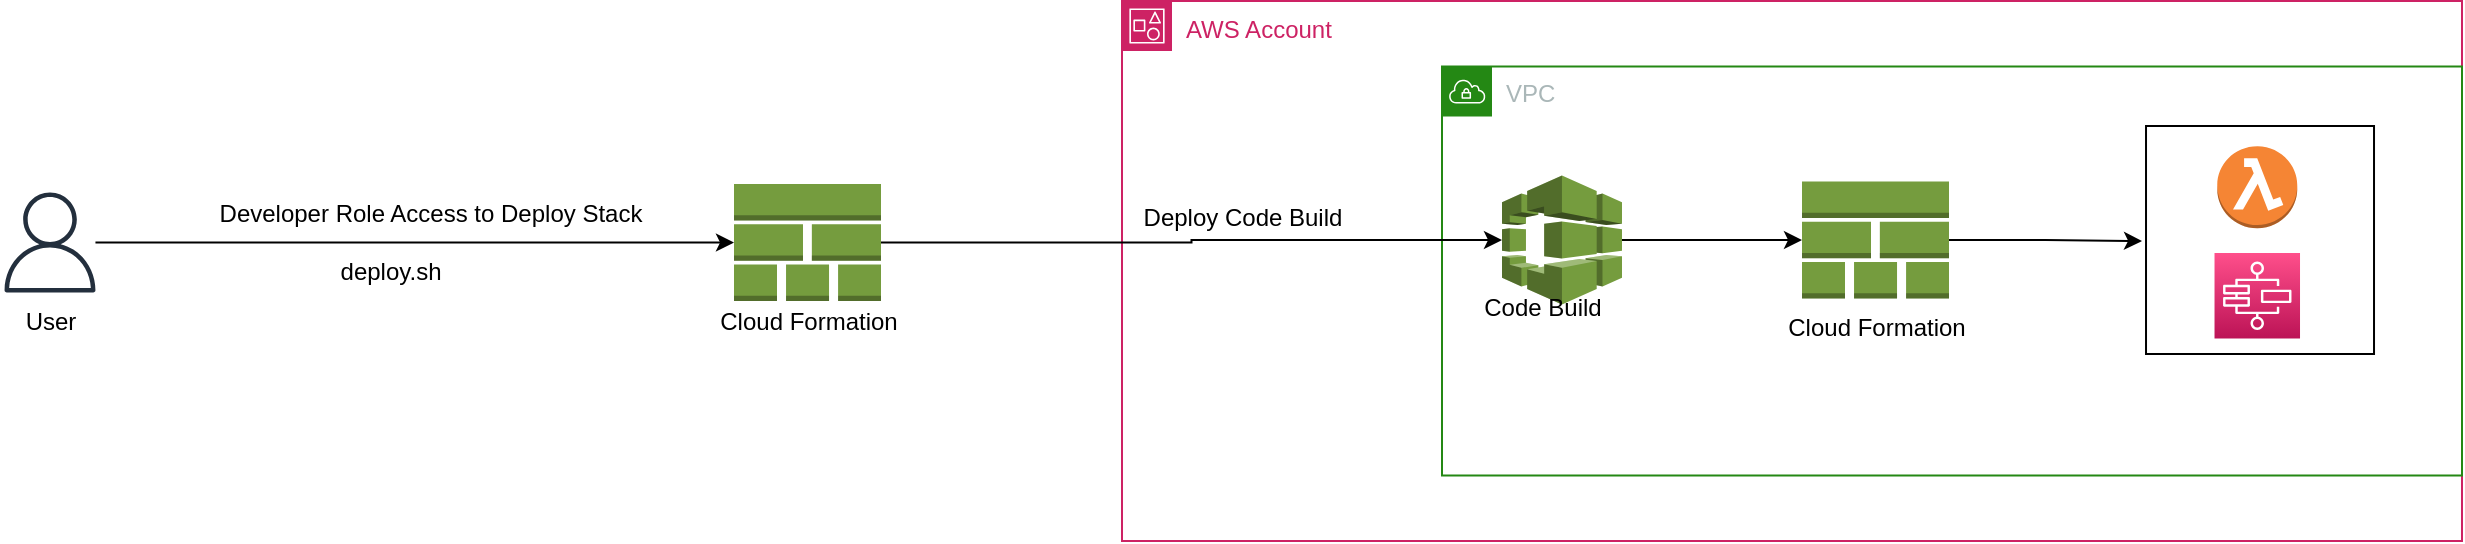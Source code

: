 <mxfile version="21.3.7" type="github">
  <diagram name="Page-1" id="7qcdaun962KcgYTjxXYZ">
    <mxGraphModel dx="1423" dy="606" grid="1" gridSize="10" guides="1" tooltips="1" connect="1" arrows="1" fold="1" page="1" pageScale="1" pageWidth="827" pageHeight="1169" math="0" shadow="0">
      <root>
        <mxCell id="0" />
        <mxCell id="1" parent="0" />
        <mxCell id="sA9GvNZ6Bi4b2Zfw29Hr-1" value="AWS Account" style="points=[[0,0],[0.25,0],[0.5,0],[0.75,0],[1,0],[1,0.25],[1,0.5],[1,0.75],[1,1],[0.75,1],[0.5,1],[0.25,1],[0,1],[0,0.75],[0,0.5],[0,0.25]];outlineConnect=0;gradientColor=none;html=1;whiteSpace=wrap;fontSize=12;fontStyle=0;container=1;pointerEvents=0;collapsible=0;recursiveResize=0;shape=mxgraph.aws4.group;grIcon=mxgraph.aws4.group_account;strokeColor=#CD2264;fillColor=none;verticalAlign=top;align=left;spacingLeft=30;fontColor=#CD2264;dashed=0;" vertex="1" parent="1">
          <mxGeometry x="571" y="41.5" width="670" height="270" as="geometry" />
        </mxCell>
        <mxCell id="sA9GvNZ6Bi4b2Zfw29Hr-4" value="VPC" style="points=[[0,0],[0.25,0],[0.5,0],[0.75,0],[1,0],[1,0.25],[1,0.5],[1,0.75],[1,1],[0.75,1],[0.5,1],[0.25,1],[0,1],[0,0.75],[0,0.5],[0,0.25]];outlineConnect=0;gradientColor=none;html=1;whiteSpace=wrap;fontSize=12;fontStyle=0;container=1;pointerEvents=0;collapsible=0;recursiveResize=0;shape=mxgraph.aws4.group;grIcon=mxgraph.aws4.group_vpc;strokeColor=#248814;fillColor=none;verticalAlign=top;align=left;spacingLeft=30;fontColor=#AAB7B8;dashed=0;" vertex="1" parent="sA9GvNZ6Bi4b2Zfw29Hr-1">
          <mxGeometry x="160" y="32.75" width="510" height="204.5" as="geometry" />
        </mxCell>
        <mxCell id="sA9GvNZ6Bi4b2Zfw29Hr-33" value="" style="whiteSpace=wrap;html=1;aspect=fixed;" vertex="1" parent="sA9GvNZ6Bi4b2Zfw29Hr-4">
          <mxGeometry x="352.01" y="29.75" width="114" height="114" as="geometry" />
        </mxCell>
        <mxCell id="sA9GvNZ6Bi4b2Zfw29Hr-8" style="edgeStyle=orthogonalEdgeStyle;rounded=0;orthogonalLoop=1;jettySize=auto;html=1;entryX=0;entryY=0.5;entryDx=0;entryDy=0;entryPerimeter=0;" edge="1" parent="sA9GvNZ6Bi4b2Zfw29Hr-4" source="sA9GvNZ6Bi4b2Zfw29Hr-5" target="sA9GvNZ6Bi4b2Zfw29Hr-7">
          <mxGeometry relative="1" as="geometry" />
        </mxCell>
        <mxCell id="sA9GvNZ6Bi4b2Zfw29Hr-5" value="" style="outlineConnect=0;dashed=0;verticalLabelPosition=bottom;verticalAlign=top;align=center;html=1;shape=mxgraph.aws3.codebuild;fillColor=#759C3E;gradientColor=none;" vertex="1" parent="sA9GvNZ6Bi4b2Zfw29Hr-4">
          <mxGeometry x="30" y="54.5" width="60" height="64.5" as="geometry" />
        </mxCell>
        <mxCell id="sA9GvNZ6Bi4b2Zfw29Hr-34" style="edgeStyle=orthogonalEdgeStyle;rounded=0;orthogonalLoop=1;jettySize=auto;html=1;" edge="1" parent="sA9GvNZ6Bi4b2Zfw29Hr-4" source="sA9GvNZ6Bi4b2Zfw29Hr-7">
          <mxGeometry relative="1" as="geometry">
            <mxPoint x="350" y="87.25" as="targetPoint" />
          </mxGeometry>
        </mxCell>
        <mxCell id="sA9GvNZ6Bi4b2Zfw29Hr-7" value="" style="outlineConnect=0;dashed=0;verticalLabelPosition=bottom;verticalAlign=top;align=center;html=1;shape=mxgraph.aws3.stack_aws_cloudformation;fillColor=#759C3E;gradientColor=none;" vertex="1" parent="sA9GvNZ6Bi4b2Zfw29Hr-4">
          <mxGeometry x="180" y="57.5" width="73.5" height="58.5" as="geometry" />
        </mxCell>
        <mxCell id="sA9GvNZ6Bi4b2Zfw29Hr-2" value="" style="outlineConnect=0;dashed=0;verticalLabelPosition=bottom;verticalAlign=top;align=center;html=1;shape=mxgraph.aws3.lambda_function;fillColor=#F58534;gradientColor=none;" vertex="1" parent="sA9GvNZ6Bi4b2Zfw29Hr-4">
          <mxGeometry x="387.63" y="39.88" width="40" height="41" as="geometry" />
        </mxCell>
        <mxCell id="sA9GvNZ6Bi4b2Zfw29Hr-10" value="Code Build" style="text;html=1;align=center;verticalAlign=middle;resizable=0;points=[];autosize=1;strokeColor=none;fillColor=none;" vertex="1" parent="sA9GvNZ6Bi4b2Zfw29Hr-4">
          <mxGeometry x="10" y="106" width="80" height="30" as="geometry" />
        </mxCell>
        <mxCell id="sA9GvNZ6Bi4b2Zfw29Hr-11" value="Cloud Formation" style="text;html=1;align=center;verticalAlign=middle;resizable=0;points=[];autosize=1;strokeColor=none;fillColor=none;" vertex="1" parent="sA9GvNZ6Bi4b2Zfw29Hr-4">
          <mxGeometry x="161.75" y="116" width="110" height="30" as="geometry" />
        </mxCell>
        <mxCell id="sA9GvNZ6Bi4b2Zfw29Hr-32" value="" style="sketch=0;points=[[0,0,0],[0.25,0,0],[0.5,0,0],[0.75,0,0],[1,0,0],[0,1,0],[0.25,1,0],[0.5,1,0],[0.75,1,0],[1,1,0],[0,0.25,0],[0,0.5,0],[0,0.75,0],[1,0.25,0],[1,0.5,0],[1,0.75,0]];outlineConnect=0;fontColor=#232F3E;gradientColor=#FF4F8B;gradientDirection=north;fillColor=#BC1356;strokeColor=#ffffff;dashed=0;verticalLabelPosition=bottom;verticalAlign=top;align=center;html=1;fontSize=12;fontStyle=0;aspect=fixed;shape=mxgraph.aws4.resourceIcon;resIcon=mxgraph.aws4.step_functions;" vertex="1" parent="sA9GvNZ6Bi4b2Zfw29Hr-4">
          <mxGeometry x="386.26" y="93.25" width="42.75" height="42.75" as="geometry" />
        </mxCell>
        <mxCell id="sA9GvNZ6Bi4b2Zfw29Hr-23" value="Deploy Code Build" style="text;html=1;align=center;verticalAlign=middle;resizable=0;points=[];autosize=1;strokeColor=none;fillColor=none;" vertex="1" parent="sA9GvNZ6Bi4b2Zfw29Hr-1">
          <mxGeometry y="93" width="120" height="30" as="geometry" />
        </mxCell>
        <mxCell id="sA9GvNZ6Bi4b2Zfw29Hr-22" value="" style="edgeStyle=orthogonalEdgeStyle;rounded=0;orthogonalLoop=1;jettySize=auto;html=1;entryX=0;entryY=0.5;entryDx=0;entryDy=0;entryPerimeter=0;" edge="1" parent="1" source="sA9GvNZ6Bi4b2Zfw29Hr-14" target="sA9GvNZ6Bi4b2Zfw29Hr-5">
          <mxGeometry relative="1" as="geometry">
            <mxPoint x="510" y="162" as="targetPoint" />
          </mxGeometry>
        </mxCell>
        <mxCell id="sA9GvNZ6Bi4b2Zfw29Hr-14" value="" style="outlineConnect=0;dashed=0;verticalLabelPosition=bottom;verticalAlign=top;align=center;html=1;shape=mxgraph.aws3.stack_aws_cloudformation;fillColor=#759C3E;gradientColor=none;" vertex="1" parent="1">
          <mxGeometry x="377" y="133" width="73.5" height="58.5" as="geometry" />
        </mxCell>
        <mxCell id="sA9GvNZ6Bi4b2Zfw29Hr-15" value="Cloud Formation" style="text;html=1;align=center;verticalAlign=middle;resizable=0;points=[];autosize=1;strokeColor=none;fillColor=none;" vertex="1" parent="1">
          <mxGeometry x="358.75" y="187.25" width="110" height="30" as="geometry" />
        </mxCell>
        <mxCell id="sA9GvNZ6Bi4b2Zfw29Hr-18" style="edgeStyle=orthogonalEdgeStyle;rounded=0;orthogonalLoop=1;jettySize=auto;html=1;entryX=0;entryY=0.5;entryDx=0;entryDy=0;entryPerimeter=0;" edge="1" parent="1" source="sA9GvNZ6Bi4b2Zfw29Hr-16" target="sA9GvNZ6Bi4b2Zfw29Hr-14">
          <mxGeometry relative="1" as="geometry" />
        </mxCell>
        <mxCell id="sA9GvNZ6Bi4b2Zfw29Hr-16" value="" style="sketch=0;outlineConnect=0;fontColor=#232F3E;gradientColor=none;fillColor=#232F3D;strokeColor=none;dashed=0;verticalLabelPosition=bottom;verticalAlign=top;align=center;html=1;fontSize=12;fontStyle=0;aspect=fixed;pointerEvents=1;shape=mxgraph.aws4.user;" vertex="1" parent="1">
          <mxGeometry x="10" y="137.25" width="50" height="50" as="geometry" />
        </mxCell>
        <mxCell id="sA9GvNZ6Bi4b2Zfw29Hr-20" value="User" style="text;html=1;align=center;verticalAlign=middle;resizable=0;points=[];autosize=1;strokeColor=none;fillColor=none;" vertex="1" parent="1">
          <mxGeometry x="10" y="187.25" width="50" height="30" as="geometry" />
        </mxCell>
        <mxCell id="sA9GvNZ6Bi4b2Zfw29Hr-21" value="Developer Role Access to Deploy Stack" style="text;html=1;align=center;verticalAlign=middle;resizable=0;points=[];autosize=1;strokeColor=none;fillColor=none;" vertex="1" parent="1">
          <mxGeometry x="110" y="133" width="230" height="30" as="geometry" />
        </mxCell>
        <mxCell id="sA9GvNZ6Bi4b2Zfw29Hr-35" value="deploy.sh" style="text;html=1;align=center;verticalAlign=middle;resizable=0;points=[];autosize=1;strokeColor=none;fillColor=none;" vertex="1" parent="1">
          <mxGeometry x="170" y="161.5" width="70" height="30" as="geometry" />
        </mxCell>
      </root>
    </mxGraphModel>
  </diagram>
</mxfile>
